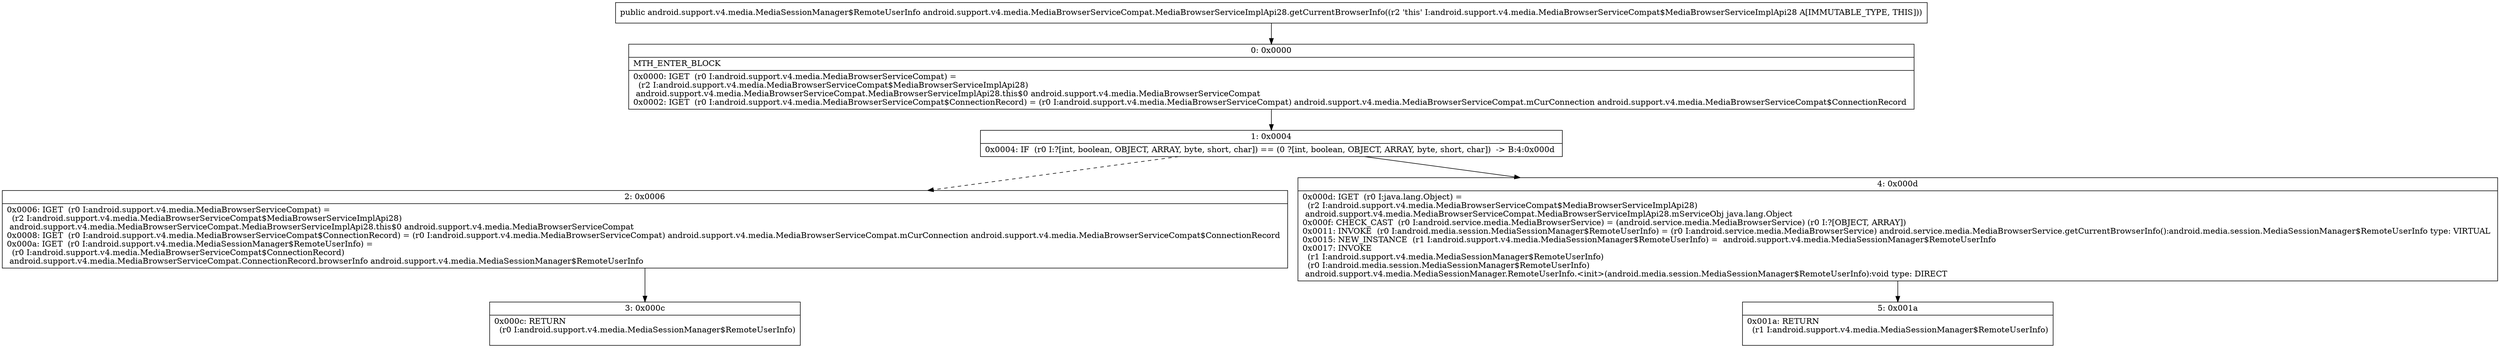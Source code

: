 digraph "CFG forandroid.support.v4.media.MediaBrowserServiceCompat.MediaBrowserServiceImplApi28.getCurrentBrowserInfo()Landroid\/support\/v4\/media\/MediaSessionManager$RemoteUserInfo;" {
Node_0 [shape=record,label="{0\:\ 0x0000|MTH_ENTER_BLOCK\l|0x0000: IGET  (r0 I:android.support.v4.media.MediaBrowserServiceCompat) = \l  (r2 I:android.support.v4.media.MediaBrowserServiceCompat$MediaBrowserServiceImplApi28)\l android.support.v4.media.MediaBrowserServiceCompat.MediaBrowserServiceImplApi28.this$0 android.support.v4.media.MediaBrowserServiceCompat \l0x0002: IGET  (r0 I:android.support.v4.media.MediaBrowserServiceCompat$ConnectionRecord) = (r0 I:android.support.v4.media.MediaBrowserServiceCompat) android.support.v4.media.MediaBrowserServiceCompat.mCurConnection android.support.v4.media.MediaBrowserServiceCompat$ConnectionRecord \l}"];
Node_1 [shape=record,label="{1\:\ 0x0004|0x0004: IF  (r0 I:?[int, boolean, OBJECT, ARRAY, byte, short, char]) == (0 ?[int, boolean, OBJECT, ARRAY, byte, short, char])  \-\> B:4:0x000d \l}"];
Node_2 [shape=record,label="{2\:\ 0x0006|0x0006: IGET  (r0 I:android.support.v4.media.MediaBrowserServiceCompat) = \l  (r2 I:android.support.v4.media.MediaBrowserServiceCompat$MediaBrowserServiceImplApi28)\l android.support.v4.media.MediaBrowserServiceCompat.MediaBrowserServiceImplApi28.this$0 android.support.v4.media.MediaBrowserServiceCompat \l0x0008: IGET  (r0 I:android.support.v4.media.MediaBrowserServiceCompat$ConnectionRecord) = (r0 I:android.support.v4.media.MediaBrowserServiceCompat) android.support.v4.media.MediaBrowserServiceCompat.mCurConnection android.support.v4.media.MediaBrowserServiceCompat$ConnectionRecord \l0x000a: IGET  (r0 I:android.support.v4.media.MediaSessionManager$RemoteUserInfo) = \l  (r0 I:android.support.v4.media.MediaBrowserServiceCompat$ConnectionRecord)\l android.support.v4.media.MediaBrowserServiceCompat.ConnectionRecord.browserInfo android.support.v4.media.MediaSessionManager$RemoteUserInfo \l}"];
Node_3 [shape=record,label="{3\:\ 0x000c|0x000c: RETURN  \l  (r0 I:android.support.v4.media.MediaSessionManager$RemoteUserInfo)\l \l}"];
Node_4 [shape=record,label="{4\:\ 0x000d|0x000d: IGET  (r0 I:java.lang.Object) = \l  (r2 I:android.support.v4.media.MediaBrowserServiceCompat$MediaBrowserServiceImplApi28)\l android.support.v4.media.MediaBrowserServiceCompat.MediaBrowserServiceImplApi28.mServiceObj java.lang.Object \l0x000f: CHECK_CAST  (r0 I:android.service.media.MediaBrowserService) = (android.service.media.MediaBrowserService) (r0 I:?[OBJECT, ARRAY]) \l0x0011: INVOKE  (r0 I:android.media.session.MediaSessionManager$RemoteUserInfo) = (r0 I:android.service.media.MediaBrowserService) android.service.media.MediaBrowserService.getCurrentBrowserInfo():android.media.session.MediaSessionManager$RemoteUserInfo type: VIRTUAL \l0x0015: NEW_INSTANCE  (r1 I:android.support.v4.media.MediaSessionManager$RemoteUserInfo) =  android.support.v4.media.MediaSessionManager$RemoteUserInfo \l0x0017: INVOKE  \l  (r1 I:android.support.v4.media.MediaSessionManager$RemoteUserInfo)\l  (r0 I:android.media.session.MediaSessionManager$RemoteUserInfo)\l android.support.v4.media.MediaSessionManager.RemoteUserInfo.\<init\>(android.media.session.MediaSessionManager$RemoteUserInfo):void type: DIRECT \l}"];
Node_5 [shape=record,label="{5\:\ 0x001a|0x001a: RETURN  \l  (r1 I:android.support.v4.media.MediaSessionManager$RemoteUserInfo)\l \l}"];
MethodNode[shape=record,label="{public android.support.v4.media.MediaSessionManager$RemoteUserInfo android.support.v4.media.MediaBrowserServiceCompat.MediaBrowserServiceImplApi28.getCurrentBrowserInfo((r2 'this' I:android.support.v4.media.MediaBrowserServiceCompat$MediaBrowserServiceImplApi28 A[IMMUTABLE_TYPE, THIS])) }"];
MethodNode -> Node_0;
Node_0 -> Node_1;
Node_1 -> Node_2[style=dashed];
Node_1 -> Node_4;
Node_2 -> Node_3;
Node_4 -> Node_5;
}

